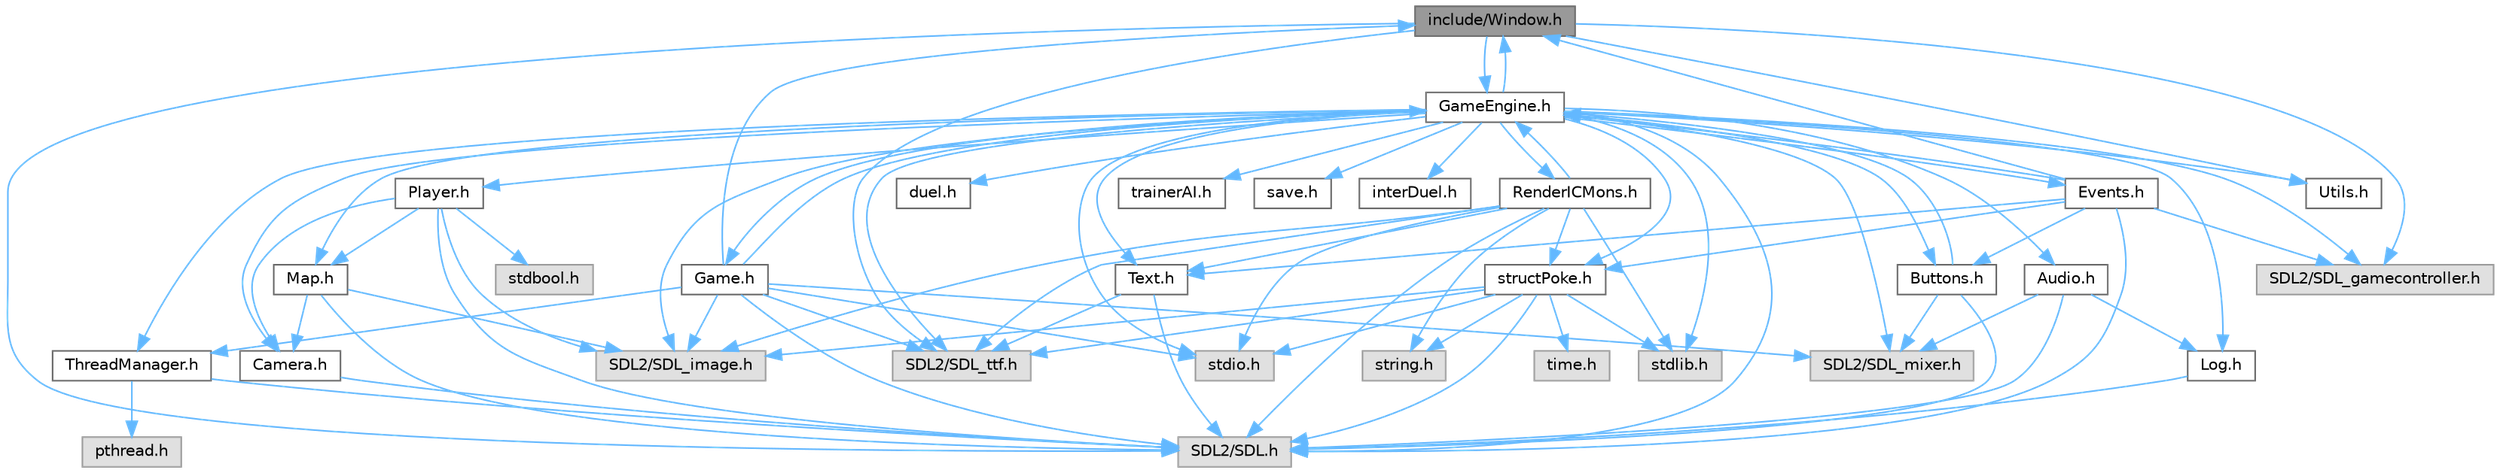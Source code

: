 digraph "include/Window.h"
{
 // LATEX_PDF_SIZE
  bgcolor="transparent";
  edge [fontname=Helvetica,fontsize=10,labelfontname=Helvetica,labelfontsize=10];
  node [fontname=Helvetica,fontsize=10,shape=box,height=0.2,width=0.4];
  Node1 [id="Node000001",label="include/Window.h",height=0.2,width=0.4,color="gray40", fillcolor="grey60", style="filled", fontcolor="black",tooltip=" "];
  Node1 -> Node2 [id="edge1_Node000001_Node000002",color="steelblue1",style="solid",tooltip=" "];
  Node2 [id="Node000002",label="SDL2/SDL.h",height=0.2,width=0.4,color="grey60", fillcolor="#E0E0E0", style="filled",tooltip=" "];
  Node1 -> Node3 [id="edge2_Node000001_Node000003",color="steelblue1",style="solid",tooltip=" "];
  Node3 [id="Node000003",label="SDL2/SDL_ttf.h",height=0.2,width=0.4,color="grey60", fillcolor="#E0E0E0", style="filled",tooltip=" "];
  Node1 -> Node4 [id="edge3_Node000001_Node000004",color="steelblue1",style="solid",tooltip=" "];
  Node4 [id="Node000004",label="SDL2/SDL_gamecontroller.h",height=0.2,width=0.4,color="grey60", fillcolor="#E0E0E0", style="filled",tooltip=" "];
  Node1 -> Node5 [id="edge4_Node000001_Node000005",color="steelblue1",style="solid",tooltip=" "];
  Node5 [id="Node000005",label="GameEngine.h",height=0.2,width=0.4,color="grey40", fillcolor="white", style="filled",URL="$d7/d1f/GameEngine_8h.html",tooltip=" "];
  Node5 -> Node2 [id="edge5_Node000005_Node000002",color="steelblue1",style="solid",tooltip=" "];
  Node5 -> Node6 [id="edge6_Node000005_Node000006",color="steelblue1",style="solid",tooltip=" "];
  Node6 [id="Node000006",label="SDL2/SDL_mixer.h",height=0.2,width=0.4,color="grey60", fillcolor="#E0E0E0", style="filled",tooltip=" "];
  Node5 -> Node7 [id="edge7_Node000005_Node000007",color="steelblue1",style="solid",tooltip=" "];
  Node7 [id="Node000007",label="SDL2/SDL_image.h",height=0.2,width=0.4,color="grey60", fillcolor="#E0E0E0", style="filled",tooltip=" "];
  Node5 -> Node3 [id="edge8_Node000005_Node000003",color="steelblue1",style="solid",tooltip=" "];
  Node5 -> Node4 [id="edge9_Node000005_Node000004",color="steelblue1",style="solid",tooltip=" "];
  Node5 -> Node8 [id="edge10_Node000005_Node000008",color="steelblue1",style="solid",tooltip=" "];
  Node8 [id="Node000008",label="stdio.h",height=0.2,width=0.4,color="grey60", fillcolor="#E0E0E0", style="filled",tooltip=" "];
  Node5 -> Node9 [id="edge11_Node000005_Node000009",color="steelblue1",style="solid",tooltip=" "];
  Node9 [id="Node000009",label="stdlib.h",height=0.2,width=0.4,color="grey60", fillcolor="#E0E0E0", style="filled",tooltip=" "];
  Node5 -> Node10 [id="edge12_Node000005_Node000010",color="steelblue1",style="solid",tooltip=" "];
  Node10 [id="Node000010",label="Log.h",height=0.2,width=0.4,color="grey40", fillcolor="white", style="filled",URL="$d1/d45/Log_8h.html",tooltip=" "];
  Node10 -> Node2 [id="edge13_Node000010_Node000002",color="steelblue1",style="solid",tooltip=" "];
  Node5 -> Node11 [id="edge14_Node000005_Node000011",color="steelblue1",style="solid",tooltip=" "];
  Node11 [id="Node000011",label="Audio.h",height=0.2,width=0.4,color="grey40", fillcolor="white", style="filled",URL="$d8/daa/Audio_8h.html",tooltip=" "];
  Node11 -> Node10 [id="edge15_Node000011_Node000010",color="steelblue1",style="solid",tooltip=" "];
  Node11 -> Node6 [id="edge16_Node000011_Node000006",color="steelblue1",style="solid",tooltip=" "];
  Node11 -> Node2 [id="edge17_Node000011_Node000002",color="steelblue1",style="solid",tooltip=" "];
  Node5 -> Node12 [id="edge18_Node000005_Node000012",color="steelblue1",style="solid",tooltip=" "];
  Node12 [id="Node000012",label="Buttons.h",height=0.2,width=0.4,color="grey40", fillcolor="white", style="filled",URL="$d3/d70/Buttons_8h.html",tooltip=" "];
  Node12 -> Node2 [id="edge19_Node000012_Node000002",color="steelblue1",style="solid",tooltip=" "];
  Node12 -> Node6 [id="edge20_Node000012_Node000006",color="steelblue1",style="solid",tooltip=" "];
  Node12 -> Node5 [id="edge21_Node000012_Node000005",color="steelblue1",style="solid",tooltip=" "];
  Node5 -> Node13 [id="edge22_Node000005_Node000013",color="steelblue1",style="solid",tooltip=" "];
  Node13 [id="Node000013",label="structPoke.h",height=0.2,width=0.4,color="grey40", fillcolor="white", style="filled",URL="$da/d71/structPoke_8h.html",tooltip=" "];
  Node13 -> Node8 [id="edge23_Node000013_Node000008",color="steelblue1",style="solid",tooltip=" "];
  Node13 -> Node9 [id="edge24_Node000013_Node000009",color="steelblue1",style="solid",tooltip=" "];
  Node13 -> Node14 [id="edge25_Node000013_Node000014",color="steelblue1",style="solid",tooltip=" "];
  Node14 [id="Node000014",label="time.h",height=0.2,width=0.4,color="grey60", fillcolor="#E0E0E0", style="filled",tooltip=" "];
  Node13 -> Node15 [id="edge26_Node000013_Node000015",color="steelblue1",style="solid",tooltip=" "];
  Node15 [id="Node000015",label="string.h",height=0.2,width=0.4,color="grey60", fillcolor="#E0E0E0", style="filled",tooltip=" "];
  Node13 -> Node2 [id="edge27_Node000013_Node000002",color="steelblue1",style="solid",tooltip=" "];
  Node13 -> Node7 [id="edge28_Node000013_Node000007",color="steelblue1",style="solid",tooltip=" "];
  Node13 -> Node3 [id="edge29_Node000013_Node000003",color="steelblue1",style="solid",tooltip=" "];
  Node5 -> Node16 [id="edge30_Node000005_Node000016",color="steelblue1",style="solid",tooltip=" "];
  Node16 [id="Node000016",label="duel.h",height=0.2,width=0.4,color="grey40", fillcolor="white", style="filled",URL="$d6/d8e/duel_8h.html",tooltip=" "];
  Node5 -> Node17 [id="edge31_Node000005_Node000017",color="steelblue1",style="solid",tooltip=" "];
  Node17 [id="Node000017",label="trainerAI.h",height=0.2,width=0.4,color="grey40", fillcolor="white", style="filled",URL="$df/d27/trainerAI_8h.html",tooltip=" "];
  Node5 -> Node18 [id="edge32_Node000005_Node000018",color="steelblue1",style="solid",tooltip=" "];
  Node18 [id="Node000018",label="save.h",height=0.2,width=0.4,color="grey40", fillcolor="white", style="filled",URL="$d5/d5e/save_8h.html",tooltip="Save the player's data in a file."];
  Node5 -> Node19 [id="edge33_Node000005_Node000019",color="steelblue1",style="solid",tooltip=" "];
  Node19 [id="Node000019",label="interDuel.h",height=0.2,width=0.4,color="grey40", fillcolor="white", style="filled",URL="$da/d1d/interDuel_8h.html",tooltip=" "];
  Node5 -> Node20 [id="edge34_Node000005_Node000020",color="steelblue1",style="solid",tooltip=" "];
  Node20 [id="Node000020",label="Utils.h",height=0.2,width=0.4,color="grey40", fillcolor="white", style="filled",URL="$d9/ded/Utils_8h.html",tooltip=" "];
  Node5 -> Node21 [id="edge35_Node000005_Node000021",color="steelblue1",style="solid",tooltip=" "];
  Node21 [id="Node000021",label="Text.h",height=0.2,width=0.4,color="grey40", fillcolor="white", style="filled",URL="$d6/d35/Text_8h.html",tooltip=" "];
  Node21 -> Node2 [id="edge36_Node000021_Node000002",color="steelblue1",style="solid",tooltip=" "];
  Node21 -> Node3 [id="edge37_Node000021_Node000003",color="steelblue1",style="solid",tooltip=" "];
  Node5 -> Node1 [id="edge38_Node000005_Node000001",color="steelblue1",style="solid",tooltip=" "];
  Node5 -> Node22 [id="edge39_Node000005_Node000022",color="steelblue1",style="solid",tooltip=" "];
  Node22 [id="Node000022",label="Map.h",height=0.2,width=0.4,color="grey40", fillcolor="white", style="filled",URL="$df/d79/Map_8h.html",tooltip=" "];
  Node22 -> Node2 [id="edge40_Node000022_Node000002",color="steelblue1",style="solid",tooltip=" "];
  Node22 -> Node7 [id="edge41_Node000022_Node000007",color="steelblue1",style="solid",tooltip=" "];
  Node22 -> Node23 [id="edge42_Node000022_Node000023",color="steelblue1",style="solid",tooltip=" "];
  Node23 [id="Node000023",label="Camera.h",height=0.2,width=0.4,color="grey40", fillcolor="white", style="filled",URL="$dd/de4/Camera_8h.html",tooltip=" "];
  Node23 -> Node2 [id="edge43_Node000023_Node000002",color="steelblue1",style="solid",tooltip=" "];
  Node5 -> Node24 [id="edge44_Node000005_Node000024",color="steelblue1",style="solid",tooltip=" "];
  Node24 [id="Node000024",label="Player.h",height=0.2,width=0.4,color="grey40", fillcolor="white", style="filled",URL="$da/dbf/Player_8h.html",tooltip=" "];
  Node24 -> Node2 [id="edge45_Node000024_Node000002",color="steelblue1",style="solid",tooltip=" "];
  Node24 -> Node7 [id="edge46_Node000024_Node000007",color="steelblue1",style="solid",tooltip=" "];
  Node24 -> Node22 [id="edge47_Node000024_Node000022",color="steelblue1",style="solid",tooltip=" "];
  Node24 -> Node23 [id="edge48_Node000024_Node000023",color="steelblue1",style="solid",tooltip=" "];
  Node24 -> Node25 [id="edge49_Node000024_Node000025",color="steelblue1",style="solid",tooltip=" "];
  Node25 [id="Node000025",label="stdbool.h",height=0.2,width=0.4,color="grey60", fillcolor="#E0E0E0", style="filled",tooltip=" "];
  Node5 -> Node23 [id="edge50_Node000005_Node000023",color="steelblue1",style="solid",tooltip=" "];
  Node5 -> Node26 [id="edge51_Node000005_Node000026",color="steelblue1",style="solid",tooltip=" "];
  Node26 [id="Node000026",label="ThreadManager.h",height=0.2,width=0.4,color="grey40", fillcolor="white", style="filled",URL="$d0/daa/ThreadManager_8h.html",tooltip=" "];
  Node26 -> Node27 [id="edge52_Node000026_Node000027",color="steelblue1",style="solid",tooltip=" "];
  Node27 [id="Node000027",label="pthread.h",height=0.2,width=0.4,color="grey60", fillcolor="#E0E0E0", style="filled",tooltip=" "];
  Node26 -> Node2 [id="edge53_Node000026_Node000002",color="steelblue1",style="solid",tooltip=" "];
  Node5 -> Node28 [id="edge54_Node000005_Node000028",color="steelblue1",style="solid",tooltip=" "];
  Node28 [id="Node000028",label="Game.h",height=0.2,width=0.4,color="grey40", fillcolor="white", style="filled",URL="$d3/d5f/Game_8h.html",tooltip=" "];
  Node28 -> Node2 [id="edge55_Node000028_Node000002",color="steelblue1",style="solid",tooltip=" "];
  Node28 -> Node6 [id="edge56_Node000028_Node000006",color="steelblue1",style="solid",tooltip=" "];
  Node28 -> Node7 [id="edge57_Node000028_Node000007",color="steelblue1",style="solid",tooltip=" "];
  Node28 -> Node3 [id="edge58_Node000028_Node000003",color="steelblue1",style="solid",tooltip=" "];
  Node28 -> Node8 [id="edge59_Node000028_Node000008",color="steelblue1",style="solid",tooltip=" "];
  Node28 -> Node1 [id="edge60_Node000028_Node000001",color="steelblue1",style="solid",tooltip=" "];
  Node28 -> Node5 [id="edge61_Node000028_Node000005",color="steelblue1",style="solid",tooltip=" "];
  Node28 -> Node26 [id="edge62_Node000028_Node000026",color="steelblue1",style="solid",tooltip=" "];
  Node5 -> Node29 [id="edge63_Node000005_Node000029",color="steelblue1",style="solid",tooltip=" "];
  Node29 [id="Node000029",label="Events.h",height=0.2,width=0.4,color="grey40", fillcolor="white", style="filled",URL="$d0/dbb/Events_8h.html",tooltip=" "];
  Node29 -> Node5 [id="edge64_Node000029_Node000005",color="steelblue1",style="solid",tooltip=" "];
  Node29 -> Node1 [id="edge65_Node000029_Node000001",color="steelblue1",style="solid",tooltip=" "];
  Node29 -> Node12 [id="edge66_Node000029_Node000012",color="steelblue1",style="solid",tooltip=" "];
  Node29 -> Node21 [id="edge67_Node000029_Node000021",color="steelblue1",style="solid",tooltip=" "];
  Node29 -> Node13 [id="edge68_Node000029_Node000013",color="steelblue1",style="solid",tooltip=" "];
  Node29 -> Node2 [id="edge69_Node000029_Node000002",color="steelblue1",style="solid",tooltip=" "];
  Node29 -> Node4 [id="edge70_Node000029_Node000004",color="steelblue1",style="solid",tooltip=" "];
  Node5 -> Node30 [id="edge71_Node000005_Node000030",color="steelblue1",style="solid",tooltip=" "];
  Node30 [id="Node000030",label="RenderICMons.h",height=0.2,width=0.4,color="grey40", fillcolor="white", style="filled",URL="$d2/d98/RenderICMons_8h.html",tooltip=" "];
  Node30 -> Node2 [id="edge72_Node000030_Node000002",color="steelblue1",style="solid",tooltip=" "];
  Node30 -> Node7 [id="edge73_Node000030_Node000007",color="steelblue1",style="solid",tooltip=" "];
  Node30 -> Node3 [id="edge74_Node000030_Node000003",color="steelblue1",style="solid",tooltip=" "];
  Node30 -> Node8 [id="edge75_Node000030_Node000008",color="steelblue1",style="solid",tooltip=" "];
  Node30 -> Node9 [id="edge76_Node000030_Node000009",color="steelblue1",style="solid",tooltip=" "];
  Node30 -> Node15 [id="edge77_Node000030_Node000015",color="steelblue1",style="solid",tooltip=" "];
  Node30 -> Node5 [id="edge78_Node000030_Node000005",color="steelblue1",style="solid",tooltip=" "];
  Node30 -> Node21 [id="edge79_Node000030_Node000021",color="steelblue1",style="solid",tooltip=" "];
  Node30 -> Node13 [id="edge80_Node000030_Node000013",color="steelblue1",style="solid",tooltip=" "];
  Node1 -> Node20 [id="edge81_Node000001_Node000020",color="steelblue1",style="solid",tooltip=" "];
}
